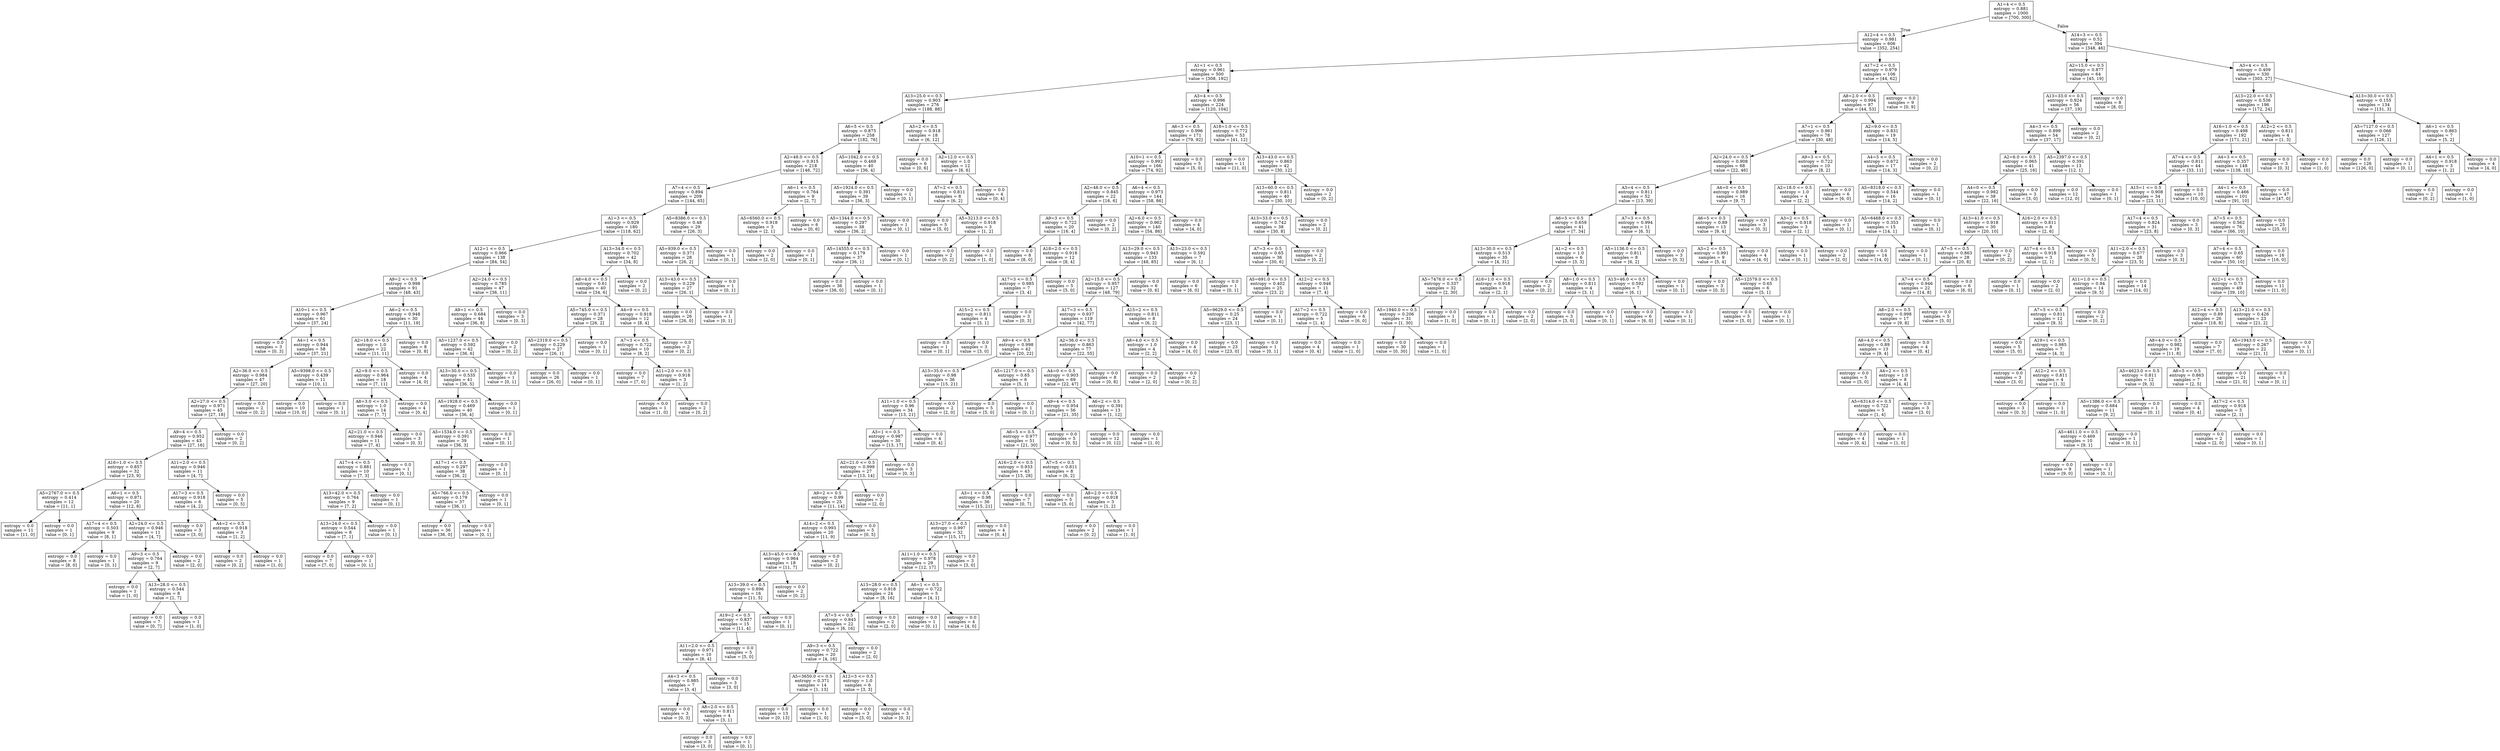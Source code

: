 digraph Tree {
node [shape=box] ;
0 [label="A1=4 <= 0.5\nentropy = 0.881\nsamples = 1000\nvalue = [700, 300]"] ;
1 [label="A12=4 <= 0.5\nentropy = 0.981\nsamples = 606\nvalue = [352, 254]"] ;
0 -> 1 [labeldistance=2.5, labelangle=45, headlabel="True"] ;
2 [label="A1=1 <= 0.5\nentropy = 0.961\nsamples = 500\nvalue = [308, 192]"] ;
1 -> 2 ;
3 [label="A13=25.0 <= 0.5\nentropy = 0.903\nsamples = 276\nvalue = [188, 88]"] ;
2 -> 3 ;
4 [label="A6=5 <= 0.5\nentropy = 0.875\nsamples = 258\nvalue = [182, 76]"] ;
3 -> 4 ;
5 [label="A2=48.0 <= 0.5\nentropy = 0.915\nsamples = 218\nvalue = [146, 72]"] ;
4 -> 5 ;
6 [label="A7=4 <= 0.5\nentropy = 0.894\nsamples = 209\nvalue = [144, 65]"] ;
5 -> 6 ;
7 [label="A1=3 <= 0.5\nentropy = 0.929\nsamples = 180\nvalue = [118, 62]"] ;
6 -> 7 ;
8 [label="A12=1 <= 0.5\nentropy = 0.966\nsamples = 138\nvalue = [84, 54]"] ;
7 -> 8 ;
9 [label="A9=2 <= 0.5\nentropy = 0.998\nsamples = 91\nvalue = [48, 43]"] ;
8 -> 9 ;
10 [label="A10=1 <= 0.5\nentropy = 0.967\nsamples = 61\nvalue = [37, 24]"] ;
9 -> 10 ;
11 [label="entropy = 0.0\nsamples = 3\nvalue = [0, 3]"] ;
10 -> 11 ;
12 [label="A4=1 <= 0.5\nentropy = 0.944\nsamples = 58\nvalue = [37, 21]"] ;
10 -> 12 ;
13 [label="A2=36.0 <= 0.5\nentropy = 0.984\nsamples = 47\nvalue = [27, 20]"] ;
12 -> 13 ;
14 [label="A2=27.0 <= 0.5\nentropy = 0.971\nsamples = 45\nvalue = [27, 18]"] ;
13 -> 14 ;
15 [label="A9=4 <= 0.5\nentropy = 0.952\nsamples = 43\nvalue = [27, 16]"] ;
14 -> 15 ;
16 [label="A16=1.0 <= 0.5\nentropy = 0.857\nsamples = 32\nvalue = [23, 9]"] ;
15 -> 16 ;
17 [label="A5=2767.0 <= 0.5\nentropy = 0.414\nsamples = 12\nvalue = [11, 1]"] ;
16 -> 17 ;
18 [label="entropy = 0.0\nsamples = 11\nvalue = [11, 0]"] ;
17 -> 18 ;
19 [label="entropy = 0.0\nsamples = 1\nvalue = [0, 1]"] ;
17 -> 19 ;
20 [label="A6=1 <= 0.5\nentropy = 0.971\nsamples = 20\nvalue = [12, 8]"] ;
16 -> 20 ;
21 [label="A17=4 <= 0.5\nentropy = 0.503\nsamples = 9\nvalue = [8, 1]"] ;
20 -> 21 ;
22 [label="entropy = 0.0\nsamples = 8\nvalue = [8, 0]"] ;
21 -> 22 ;
23 [label="entropy = 0.0\nsamples = 1\nvalue = [0, 1]"] ;
21 -> 23 ;
24 [label="A2=24.0 <= 0.5\nentropy = 0.946\nsamples = 11\nvalue = [4, 7]"] ;
20 -> 24 ;
25 [label="A9=3 <= 0.5\nentropy = 0.764\nsamples = 9\nvalue = [2, 7]"] ;
24 -> 25 ;
26 [label="entropy = 0.0\nsamples = 1\nvalue = [1, 0]"] ;
25 -> 26 ;
27 [label="A13=28.0 <= 0.5\nentropy = 0.544\nsamples = 8\nvalue = [1, 7]"] ;
25 -> 27 ;
28 [label="entropy = 0.0\nsamples = 7\nvalue = [0, 7]"] ;
27 -> 28 ;
29 [label="entropy = 0.0\nsamples = 1\nvalue = [1, 0]"] ;
27 -> 29 ;
30 [label="entropy = 0.0\nsamples = 2\nvalue = [2, 0]"] ;
24 -> 30 ;
31 [label="A11=2.0 <= 0.5\nentropy = 0.946\nsamples = 11\nvalue = [4, 7]"] ;
15 -> 31 ;
32 [label="A17=3 <= 0.5\nentropy = 0.918\nsamples = 6\nvalue = [4, 2]"] ;
31 -> 32 ;
33 [label="entropy = 0.0\nsamples = 3\nvalue = [3, 0]"] ;
32 -> 33 ;
34 [label="A4=2 <= 0.5\nentropy = 0.918\nsamples = 3\nvalue = [1, 2]"] ;
32 -> 34 ;
35 [label="entropy = 0.0\nsamples = 2\nvalue = [0, 2]"] ;
34 -> 35 ;
36 [label="entropy = 0.0\nsamples = 1\nvalue = [1, 0]"] ;
34 -> 36 ;
37 [label="entropy = 0.0\nsamples = 5\nvalue = [0, 5]"] ;
31 -> 37 ;
38 [label="entropy = 0.0\nsamples = 2\nvalue = [0, 2]"] ;
14 -> 38 ;
39 [label="entropy = 0.0\nsamples = 2\nvalue = [0, 2]"] ;
13 -> 39 ;
40 [label="A5=9398.0 <= 0.5\nentropy = 0.439\nsamples = 11\nvalue = [10, 1]"] ;
12 -> 40 ;
41 [label="entropy = 0.0\nsamples = 10\nvalue = [10, 0]"] ;
40 -> 41 ;
42 [label="entropy = 0.0\nsamples = 1\nvalue = [0, 1]"] ;
40 -> 42 ;
43 [label="A6=2 <= 0.5\nentropy = 0.948\nsamples = 30\nvalue = [11, 19]"] ;
9 -> 43 ;
44 [label="A2=18.0 <= 0.5\nentropy = 1.0\nsamples = 22\nvalue = [11, 11]"] ;
43 -> 44 ;
45 [label="A2=9.0 <= 0.5\nentropy = 0.964\nsamples = 18\nvalue = [7, 11]"] ;
44 -> 45 ;
46 [label="A8=3.0 <= 0.5\nentropy = 1.0\nsamples = 14\nvalue = [7, 7]"] ;
45 -> 46 ;
47 [label="A2=21.0 <= 0.5\nentropy = 0.946\nsamples = 11\nvalue = [7, 4]"] ;
46 -> 47 ;
48 [label="A17=4 <= 0.5\nentropy = 0.881\nsamples = 10\nvalue = [7, 3]"] ;
47 -> 48 ;
49 [label="A13=42.0 <= 0.5\nentropy = 0.764\nsamples = 9\nvalue = [7, 2]"] ;
48 -> 49 ;
50 [label="A13=24.0 <= 0.5\nentropy = 0.544\nsamples = 8\nvalue = [7, 1]"] ;
49 -> 50 ;
51 [label="entropy = 0.0\nsamples = 7\nvalue = [7, 0]"] ;
50 -> 51 ;
52 [label="entropy = 0.0\nsamples = 1\nvalue = [0, 1]"] ;
50 -> 52 ;
53 [label="entropy = 0.0\nsamples = 1\nvalue = [0, 1]"] ;
49 -> 53 ;
54 [label="entropy = 0.0\nsamples = 1\nvalue = [0, 1]"] ;
48 -> 54 ;
55 [label="entropy = 0.0\nsamples = 1\nvalue = [0, 1]"] ;
47 -> 55 ;
56 [label="entropy = 0.0\nsamples = 3\nvalue = [0, 3]"] ;
46 -> 56 ;
57 [label="entropy = 0.0\nsamples = 4\nvalue = [0, 4]"] ;
45 -> 57 ;
58 [label="entropy = 0.0\nsamples = 4\nvalue = [4, 0]"] ;
44 -> 58 ;
59 [label="entropy = 0.0\nsamples = 8\nvalue = [0, 8]"] ;
43 -> 59 ;
60 [label="A2=24.0 <= 0.5\nentropy = 0.785\nsamples = 47\nvalue = [36, 11]"] ;
8 -> 60 ;
61 [label="A9=1 <= 0.5\nentropy = 0.684\nsamples = 44\nvalue = [36, 8]"] ;
60 -> 61 ;
62 [label="A5=1237.0 <= 0.5\nentropy = 0.592\nsamples = 42\nvalue = [36, 6]"] ;
61 -> 62 ;
63 [label="A13=30.0 <= 0.5\nentropy = 0.535\nsamples = 41\nvalue = [36, 5]"] ;
62 -> 63 ;
64 [label="A5=1928.0 <= 0.5\nentropy = 0.469\nsamples = 40\nvalue = [36, 4]"] ;
63 -> 64 ;
65 [label="A5=1534.0 <= 0.5\nentropy = 0.391\nsamples = 39\nvalue = [36, 3]"] ;
64 -> 65 ;
66 [label="A17=1 <= 0.5\nentropy = 0.297\nsamples = 38\nvalue = [36, 2]"] ;
65 -> 66 ;
67 [label="A5=766.0 <= 0.5\nentropy = 0.179\nsamples = 37\nvalue = [36, 1]"] ;
66 -> 67 ;
68 [label="entropy = 0.0\nsamples = 36\nvalue = [36, 0]"] ;
67 -> 68 ;
69 [label="entropy = 0.0\nsamples = 1\nvalue = [0, 1]"] ;
67 -> 69 ;
70 [label="entropy = 0.0\nsamples = 1\nvalue = [0, 1]"] ;
66 -> 70 ;
71 [label="entropy = 0.0\nsamples = 1\nvalue = [0, 1]"] ;
65 -> 71 ;
72 [label="entropy = 0.0\nsamples = 1\nvalue = [0, 1]"] ;
64 -> 72 ;
73 [label="entropy = 0.0\nsamples = 1\nvalue = [0, 1]"] ;
63 -> 73 ;
74 [label="entropy = 0.0\nsamples = 1\nvalue = [0, 1]"] ;
62 -> 74 ;
75 [label="entropy = 0.0\nsamples = 2\nvalue = [0, 2]"] ;
61 -> 75 ;
76 [label="entropy = 0.0\nsamples = 3\nvalue = [0, 3]"] ;
60 -> 76 ;
77 [label="A13=34.0 <= 0.5\nentropy = 0.702\nsamples = 42\nvalue = [34, 8]"] ;
7 -> 77 ;
78 [label="A8=4.0 <= 0.5\nentropy = 0.61\nsamples = 40\nvalue = [34, 6]"] ;
77 -> 78 ;
79 [label="A5=745.0 <= 0.5\nentropy = 0.371\nsamples = 28\nvalue = [26, 2]"] ;
78 -> 79 ;
80 [label="A5=2319.0 <= 0.5\nentropy = 0.229\nsamples = 27\nvalue = [26, 1]"] ;
79 -> 80 ;
81 [label="entropy = 0.0\nsamples = 26\nvalue = [26, 0]"] ;
80 -> 81 ;
82 [label="entropy = 0.0\nsamples = 1\nvalue = [0, 1]"] ;
80 -> 82 ;
83 [label="entropy = 0.0\nsamples = 1\nvalue = [0, 1]"] ;
79 -> 83 ;
84 [label="A4=9 <= 0.5\nentropy = 0.918\nsamples = 12\nvalue = [8, 4]"] ;
78 -> 84 ;
85 [label="A7=3 <= 0.5\nentropy = 0.722\nsamples = 10\nvalue = [8, 2]"] ;
84 -> 85 ;
86 [label="entropy = 0.0\nsamples = 7\nvalue = [7, 0]"] ;
85 -> 86 ;
87 [label="A11=2.0 <= 0.5\nentropy = 0.918\nsamples = 3\nvalue = [1, 2]"] ;
85 -> 87 ;
88 [label="entropy = 0.0\nsamples = 1\nvalue = [1, 0]"] ;
87 -> 88 ;
89 [label="entropy = 0.0\nsamples = 2\nvalue = [0, 2]"] ;
87 -> 89 ;
90 [label="entropy = 0.0\nsamples = 2\nvalue = [0, 2]"] ;
84 -> 90 ;
91 [label="entropy = 0.0\nsamples = 2\nvalue = [0, 2]"] ;
77 -> 91 ;
92 [label="A5=8386.0 <= 0.5\nentropy = 0.48\nsamples = 29\nvalue = [26, 3]"] ;
6 -> 92 ;
93 [label="A5=939.0 <= 0.5\nentropy = 0.371\nsamples = 28\nvalue = [26, 2]"] ;
92 -> 93 ;
94 [label="A13=43.0 <= 0.5\nentropy = 0.229\nsamples = 27\nvalue = [26, 1]"] ;
93 -> 94 ;
95 [label="entropy = 0.0\nsamples = 26\nvalue = [26, 0]"] ;
94 -> 95 ;
96 [label="entropy = 0.0\nsamples = 1\nvalue = [0, 1]"] ;
94 -> 96 ;
97 [label="entropy = 0.0\nsamples = 1\nvalue = [0, 1]"] ;
93 -> 97 ;
98 [label="entropy = 0.0\nsamples = 1\nvalue = [0, 1]"] ;
92 -> 98 ;
99 [label="A6=1 <= 0.5\nentropy = 0.764\nsamples = 9\nvalue = [2, 7]"] ;
5 -> 99 ;
100 [label="A5=6560.0 <= 0.5\nentropy = 0.918\nsamples = 3\nvalue = [2, 1]"] ;
99 -> 100 ;
101 [label="entropy = 0.0\nsamples = 2\nvalue = [2, 0]"] ;
100 -> 101 ;
102 [label="entropy = 0.0\nsamples = 1\nvalue = [0, 1]"] ;
100 -> 102 ;
103 [label="entropy = 0.0\nsamples = 6\nvalue = [0, 6]"] ;
99 -> 103 ;
104 [label="A5=1042.0 <= 0.5\nentropy = 0.469\nsamples = 40\nvalue = [36, 4]"] ;
4 -> 104 ;
105 [label="A5=1924.0 <= 0.5\nentropy = 0.391\nsamples = 39\nvalue = [36, 3]"] ;
104 -> 105 ;
106 [label="A5=1344.0 <= 0.5\nentropy = 0.297\nsamples = 38\nvalue = [36, 2]"] ;
105 -> 106 ;
107 [label="A5=14555.0 <= 0.5\nentropy = 0.179\nsamples = 37\nvalue = [36, 1]"] ;
106 -> 107 ;
108 [label="entropy = 0.0\nsamples = 36\nvalue = [36, 0]"] ;
107 -> 108 ;
109 [label="entropy = 0.0\nsamples = 1\nvalue = [0, 1]"] ;
107 -> 109 ;
110 [label="entropy = 0.0\nsamples = 1\nvalue = [0, 1]"] ;
106 -> 110 ;
111 [label="entropy = 0.0\nsamples = 1\nvalue = [0, 1]"] ;
105 -> 111 ;
112 [label="entropy = 0.0\nsamples = 1\nvalue = [0, 1]"] ;
104 -> 112 ;
113 [label="A3=2 <= 0.5\nentropy = 0.918\nsamples = 18\nvalue = [6, 12]"] ;
3 -> 113 ;
114 [label="entropy = 0.0\nsamples = 6\nvalue = [0, 6]"] ;
113 -> 114 ;
115 [label="A2=12.0 <= 0.5\nentropy = 1.0\nsamples = 12\nvalue = [6, 6]"] ;
113 -> 115 ;
116 [label="A7=2 <= 0.5\nentropy = 0.811\nsamples = 8\nvalue = [6, 2]"] ;
115 -> 116 ;
117 [label="entropy = 0.0\nsamples = 5\nvalue = [5, 0]"] ;
116 -> 117 ;
118 [label="A5=3213.0 <= 0.5\nentropy = 0.918\nsamples = 3\nvalue = [1, 2]"] ;
116 -> 118 ;
119 [label="entropy = 0.0\nsamples = 2\nvalue = [0, 2]"] ;
118 -> 119 ;
120 [label="entropy = 0.0\nsamples = 1\nvalue = [1, 0]"] ;
118 -> 120 ;
121 [label="entropy = 0.0\nsamples = 4\nvalue = [0, 4]"] ;
115 -> 121 ;
122 [label="A3=4 <= 0.5\nentropy = 0.996\nsamples = 224\nvalue = [120, 104]"] ;
2 -> 122 ;
123 [label="A6=3 <= 0.5\nentropy = 0.996\nsamples = 171\nvalue = [79, 92]"] ;
122 -> 123 ;
124 [label="A10=1 <= 0.5\nentropy = 0.992\nsamples = 166\nvalue = [74, 92]"] ;
123 -> 124 ;
125 [label="A2=48.0 <= 0.5\nentropy = 0.845\nsamples = 22\nvalue = [16, 6]"] ;
124 -> 125 ;
126 [label="A9=3 <= 0.5\nentropy = 0.722\nsamples = 20\nvalue = [16, 4]"] ;
125 -> 126 ;
127 [label="entropy = 0.0\nsamples = 8\nvalue = [8, 0]"] ;
126 -> 127 ;
128 [label="A18=2.0 <= 0.5\nentropy = 0.918\nsamples = 12\nvalue = [8, 4]"] ;
126 -> 128 ;
129 [label="A17=3 <= 0.5\nentropy = 0.985\nsamples = 7\nvalue = [3, 4]"] ;
128 -> 129 ;
130 [label="A15=2 <= 0.5\nentropy = 0.811\nsamples = 4\nvalue = [3, 1]"] ;
129 -> 130 ;
131 [label="entropy = 0.0\nsamples = 1\nvalue = [0, 1]"] ;
130 -> 131 ;
132 [label="entropy = 0.0\nsamples = 3\nvalue = [3, 0]"] ;
130 -> 132 ;
133 [label="entropy = 0.0\nsamples = 3\nvalue = [0, 3]"] ;
129 -> 133 ;
134 [label="entropy = 0.0\nsamples = 5\nvalue = [5, 0]"] ;
128 -> 134 ;
135 [label="entropy = 0.0\nsamples = 2\nvalue = [0, 2]"] ;
125 -> 135 ;
136 [label="A6=4 <= 0.5\nentropy = 0.973\nsamples = 144\nvalue = [58, 86]"] ;
124 -> 136 ;
137 [label="A2=6.0 <= 0.5\nentropy = 0.962\nsamples = 140\nvalue = [54, 86]"] ;
136 -> 137 ;
138 [label="A13=29.0 <= 0.5\nentropy = 0.943\nsamples = 133\nvalue = [48, 85]"] ;
137 -> 138 ;
139 [label="A2=15.0 <= 0.5\nentropy = 0.957\nsamples = 127\nvalue = [48, 79]"] ;
138 -> 139 ;
140 [label="A17=3 <= 0.5\nentropy = 0.937\nsamples = 119\nvalue = [42, 77]"] ;
139 -> 140 ;
141 [label="A9=4 <= 0.5\nentropy = 0.998\nsamples = 42\nvalue = [20, 22]"] ;
140 -> 141 ;
142 [label="A13=35.0 <= 0.5\nentropy = 0.98\nsamples = 36\nvalue = [15, 21]"] ;
141 -> 142 ;
143 [label="A11=1.0 <= 0.5\nentropy = 0.96\nsamples = 34\nvalue = [13, 21]"] ;
142 -> 143 ;
144 [label="A3=1 <= 0.5\nentropy = 0.987\nsamples = 30\nvalue = [13, 17]"] ;
143 -> 144 ;
145 [label="A2=21.0 <= 0.5\nentropy = 0.999\nsamples = 27\nvalue = [13, 14]"] ;
144 -> 145 ;
146 [label="A9=2 <= 0.5\nentropy = 0.99\nsamples = 25\nvalue = [11, 14]"] ;
145 -> 146 ;
147 [label="A14=2 <= 0.5\nentropy = 0.993\nsamples = 20\nvalue = [11, 9]"] ;
146 -> 147 ;
148 [label="A13=45.0 <= 0.5\nentropy = 0.964\nsamples = 18\nvalue = [11, 7]"] ;
147 -> 148 ;
149 [label="A13=39.0 <= 0.5\nentropy = 0.896\nsamples = 16\nvalue = [11, 5]"] ;
148 -> 149 ;
150 [label="A19=2 <= 0.5\nentropy = 0.837\nsamples = 15\nvalue = [11, 4]"] ;
149 -> 150 ;
151 [label="A11=2.0 <= 0.5\nentropy = 0.971\nsamples = 10\nvalue = [6, 4]"] ;
150 -> 151 ;
152 [label="A4=3 <= 0.5\nentropy = 0.985\nsamples = 7\nvalue = [3, 4]"] ;
151 -> 152 ;
153 [label="entropy = 0.0\nsamples = 3\nvalue = [0, 3]"] ;
152 -> 153 ;
154 [label="A8=2.0 <= 0.5\nentropy = 0.811\nsamples = 4\nvalue = [3, 1]"] ;
152 -> 154 ;
155 [label="entropy = 0.0\nsamples = 3\nvalue = [3, 0]"] ;
154 -> 155 ;
156 [label="entropy = 0.0\nsamples = 1\nvalue = [0, 1]"] ;
154 -> 156 ;
157 [label="entropy = 0.0\nsamples = 3\nvalue = [3, 0]"] ;
151 -> 157 ;
158 [label="entropy = 0.0\nsamples = 5\nvalue = [5, 0]"] ;
150 -> 158 ;
159 [label="entropy = 0.0\nsamples = 1\nvalue = [0, 1]"] ;
149 -> 159 ;
160 [label="entropy = 0.0\nsamples = 2\nvalue = [0, 2]"] ;
148 -> 160 ;
161 [label="entropy = 0.0\nsamples = 2\nvalue = [0, 2]"] ;
147 -> 161 ;
162 [label="entropy = 0.0\nsamples = 5\nvalue = [0, 5]"] ;
146 -> 162 ;
163 [label="entropy = 0.0\nsamples = 2\nvalue = [2, 0]"] ;
145 -> 163 ;
164 [label="entropy = 0.0\nsamples = 3\nvalue = [0, 3]"] ;
144 -> 164 ;
165 [label="entropy = 0.0\nsamples = 4\nvalue = [0, 4]"] ;
143 -> 165 ;
166 [label="entropy = 0.0\nsamples = 2\nvalue = [2, 0]"] ;
142 -> 166 ;
167 [label="A5=1217.0 <= 0.5\nentropy = 0.65\nsamples = 6\nvalue = [5, 1]"] ;
141 -> 167 ;
168 [label="entropy = 0.0\nsamples = 5\nvalue = [5, 0]"] ;
167 -> 168 ;
169 [label="entropy = 0.0\nsamples = 1\nvalue = [0, 1]"] ;
167 -> 169 ;
170 [label="A2=36.0 <= 0.5\nentropy = 0.863\nsamples = 77\nvalue = [22, 55]"] ;
140 -> 170 ;
171 [label="A4=0 <= 0.5\nentropy = 0.903\nsamples = 69\nvalue = [22, 47]"] ;
170 -> 171 ;
172 [label="A9=4 <= 0.5\nentropy = 0.954\nsamples = 56\nvalue = [21, 35]"] ;
171 -> 172 ;
173 [label="A6=5 <= 0.5\nentropy = 0.977\nsamples = 51\nvalue = [21, 30]"] ;
172 -> 173 ;
174 [label="A16=2.0 <= 0.5\nentropy = 0.933\nsamples = 43\nvalue = [15, 28]"] ;
173 -> 174 ;
175 [label="A3=1 <= 0.5\nentropy = 0.98\nsamples = 36\nvalue = [15, 21]"] ;
174 -> 175 ;
176 [label="A13=27.0 <= 0.5\nentropy = 0.997\nsamples = 32\nvalue = [15, 17]"] ;
175 -> 176 ;
177 [label="A11=1.0 <= 0.5\nentropy = 0.978\nsamples = 29\nvalue = [12, 17]"] ;
176 -> 177 ;
178 [label="A13=28.0 <= 0.5\nentropy = 0.918\nsamples = 24\nvalue = [8, 16]"] ;
177 -> 178 ;
179 [label="A7=5 <= 0.5\nentropy = 0.845\nsamples = 22\nvalue = [6, 16]"] ;
178 -> 179 ;
180 [label="A9=3 <= 0.5\nentropy = 0.722\nsamples = 20\nvalue = [4, 16]"] ;
179 -> 180 ;
181 [label="A5=3650.0 <= 0.5\nentropy = 0.371\nsamples = 14\nvalue = [1, 13]"] ;
180 -> 181 ;
182 [label="entropy = 0.0\nsamples = 13\nvalue = [0, 13]"] ;
181 -> 182 ;
183 [label="entropy = 0.0\nsamples = 1\nvalue = [1, 0]"] ;
181 -> 183 ;
184 [label="A12=3 <= 0.5\nentropy = 1.0\nsamples = 6\nvalue = [3, 3]"] ;
180 -> 184 ;
185 [label="entropy = 0.0\nsamples = 3\nvalue = [3, 0]"] ;
184 -> 185 ;
186 [label="entropy = 0.0\nsamples = 3\nvalue = [0, 3]"] ;
184 -> 186 ;
187 [label="entropy = 0.0\nsamples = 2\nvalue = [2, 0]"] ;
179 -> 187 ;
188 [label="entropy = 0.0\nsamples = 2\nvalue = [2, 0]"] ;
178 -> 188 ;
189 [label="A6=1 <= 0.5\nentropy = 0.722\nsamples = 5\nvalue = [4, 1]"] ;
177 -> 189 ;
190 [label="entropy = 0.0\nsamples = 1\nvalue = [0, 1]"] ;
189 -> 190 ;
191 [label="entropy = 0.0\nsamples = 4\nvalue = [4, 0]"] ;
189 -> 191 ;
192 [label="entropy = 0.0\nsamples = 3\nvalue = [3, 0]"] ;
176 -> 192 ;
193 [label="entropy = 0.0\nsamples = 4\nvalue = [0, 4]"] ;
175 -> 193 ;
194 [label="entropy = 0.0\nsamples = 7\nvalue = [0, 7]"] ;
174 -> 194 ;
195 [label="A7=5 <= 0.5\nentropy = 0.811\nsamples = 8\nvalue = [6, 2]"] ;
173 -> 195 ;
196 [label="entropy = 0.0\nsamples = 5\nvalue = [5, 0]"] ;
195 -> 196 ;
197 [label="A8=2.0 <= 0.5\nentropy = 0.918\nsamples = 3\nvalue = [1, 2]"] ;
195 -> 197 ;
198 [label="entropy = 0.0\nsamples = 2\nvalue = [0, 2]"] ;
197 -> 198 ;
199 [label="entropy = 0.0\nsamples = 1\nvalue = [1, 0]"] ;
197 -> 199 ;
200 [label="entropy = 0.0\nsamples = 5\nvalue = [0, 5]"] ;
172 -> 200 ;
201 [label="A6=2 <= 0.5\nentropy = 0.391\nsamples = 13\nvalue = [1, 12]"] ;
171 -> 201 ;
202 [label="entropy = 0.0\nsamples = 12\nvalue = [0, 12]"] ;
201 -> 202 ;
203 [label="entropy = 0.0\nsamples = 1\nvalue = [1, 0]"] ;
201 -> 203 ;
204 [label="entropy = 0.0\nsamples = 8\nvalue = [0, 8]"] ;
170 -> 204 ;
205 [label="A15=2 <= 0.5\nentropy = 0.811\nsamples = 8\nvalue = [6, 2]"] ;
139 -> 205 ;
206 [label="A8=4.0 <= 0.5\nentropy = 1.0\nsamples = 4\nvalue = [2, 2]"] ;
205 -> 206 ;
207 [label="entropy = 0.0\nsamples = 2\nvalue = [2, 0]"] ;
206 -> 207 ;
208 [label="entropy = 0.0\nsamples = 2\nvalue = [0, 2]"] ;
206 -> 208 ;
209 [label="entropy = 0.0\nsamples = 4\nvalue = [4, 0]"] ;
205 -> 209 ;
210 [label="entropy = 0.0\nsamples = 6\nvalue = [0, 6]"] ;
138 -> 210 ;
211 [label="A13=23.0 <= 0.5\nentropy = 0.592\nsamples = 7\nvalue = [6, 1]"] ;
137 -> 211 ;
212 [label="entropy = 0.0\nsamples = 6\nvalue = [6, 0]"] ;
211 -> 212 ;
213 [label="entropy = 0.0\nsamples = 1\nvalue = [0, 1]"] ;
211 -> 213 ;
214 [label="entropy = 0.0\nsamples = 4\nvalue = [4, 0]"] ;
136 -> 214 ;
215 [label="entropy = 0.0\nsamples = 5\nvalue = [5, 0]"] ;
123 -> 215 ;
216 [label="A18=1.0 <= 0.5\nentropy = 0.772\nsamples = 53\nvalue = [41, 12]"] ;
122 -> 216 ;
217 [label="entropy = 0.0\nsamples = 11\nvalue = [11, 0]"] ;
216 -> 217 ;
218 [label="A13=43.0 <= 0.5\nentropy = 0.863\nsamples = 42\nvalue = [30, 12]"] ;
216 -> 218 ;
219 [label="A13=60.0 <= 0.5\nentropy = 0.811\nsamples = 40\nvalue = [30, 10]"] ;
218 -> 219 ;
220 [label="A13=33.0 <= 0.5\nentropy = 0.742\nsamples = 38\nvalue = [30, 8]"] ;
219 -> 220 ;
221 [label="A7=3 <= 0.5\nentropy = 0.65\nsamples = 36\nvalue = [30, 6]"] ;
220 -> 221 ;
222 [label="A5=691.0 <= 0.5\nentropy = 0.402\nsamples = 25\nvalue = [23, 2]"] ;
221 -> 222 ;
223 [label="A5=9629.0 <= 0.5\nentropy = 0.25\nsamples = 24\nvalue = [23, 1]"] ;
222 -> 223 ;
224 [label="entropy = 0.0\nsamples = 23\nvalue = [23, 0]"] ;
223 -> 224 ;
225 [label="entropy = 0.0\nsamples = 1\nvalue = [0, 1]"] ;
223 -> 225 ;
226 [label="entropy = 0.0\nsamples = 1\nvalue = [0, 1]"] ;
222 -> 226 ;
227 [label="A12=2 <= 0.5\nentropy = 0.946\nsamples = 11\nvalue = [7, 4]"] ;
221 -> 227 ;
228 [label="A17=2 <= 0.5\nentropy = 0.722\nsamples = 5\nvalue = [1, 4]"] ;
227 -> 228 ;
229 [label="entropy = 0.0\nsamples = 4\nvalue = [0, 4]"] ;
228 -> 229 ;
230 [label="entropy = 0.0\nsamples = 1\nvalue = [1, 0]"] ;
228 -> 230 ;
231 [label="entropy = 0.0\nsamples = 6\nvalue = [6, 0]"] ;
227 -> 231 ;
232 [label="entropy = 0.0\nsamples = 2\nvalue = [0, 2]"] ;
220 -> 232 ;
233 [label="entropy = 0.0\nsamples = 2\nvalue = [0, 2]"] ;
219 -> 233 ;
234 [label="entropy = 0.0\nsamples = 2\nvalue = [0, 2]"] ;
218 -> 234 ;
235 [label="A17=2 <= 0.5\nentropy = 0.979\nsamples = 106\nvalue = [44, 62]"] ;
1 -> 235 ;
236 [label="A8=2.0 <= 0.5\nentropy = 0.994\nsamples = 97\nvalue = [44, 53]"] ;
235 -> 236 ;
237 [label="A7=1 <= 0.5\nentropy = 0.961\nsamples = 78\nvalue = [30, 48]"] ;
236 -> 237 ;
238 [label="A2=24.0 <= 0.5\nentropy = 0.908\nsamples = 68\nvalue = [22, 46]"] ;
237 -> 238 ;
239 [label="A3=4 <= 0.5\nentropy = 0.811\nsamples = 52\nvalue = [13, 39]"] ;
238 -> 239 ;
240 [label="A6=5 <= 0.5\nentropy = 0.659\nsamples = 41\nvalue = [7, 34]"] ;
239 -> 240 ;
241 [label="A13=30.0 <= 0.5\nentropy = 0.513\nsamples = 35\nvalue = [4, 31]"] ;
240 -> 241 ;
242 [label="A5=7476.0 <= 0.5\nentropy = 0.337\nsamples = 32\nvalue = [2, 30]"] ;
241 -> 242 ;
243 [label="A5=1940.0 <= 0.5\nentropy = 0.206\nsamples = 31\nvalue = [1, 30]"] ;
242 -> 243 ;
244 [label="entropy = 0.0\nsamples = 30\nvalue = [0, 30]"] ;
243 -> 244 ;
245 [label="entropy = 0.0\nsamples = 1\nvalue = [1, 0]"] ;
243 -> 245 ;
246 [label="entropy = 0.0\nsamples = 1\nvalue = [1, 0]"] ;
242 -> 246 ;
247 [label="A16=1.0 <= 0.5\nentropy = 0.918\nsamples = 3\nvalue = [2, 1]"] ;
241 -> 247 ;
248 [label="entropy = 0.0\nsamples = 1\nvalue = [0, 1]"] ;
247 -> 248 ;
249 [label="entropy = 0.0\nsamples = 2\nvalue = [2, 0]"] ;
247 -> 249 ;
250 [label="A1=2 <= 0.5\nentropy = 1.0\nsamples = 6\nvalue = [3, 3]"] ;
240 -> 250 ;
251 [label="entropy = 0.0\nsamples = 2\nvalue = [0, 2]"] ;
250 -> 251 ;
252 [label="A8=1.0 <= 0.5\nentropy = 0.811\nsamples = 4\nvalue = [3, 1]"] ;
250 -> 252 ;
253 [label="entropy = 0.0\nsamples = 3\nvalue = [3, 0]"] ;
252 -> 253 ;
254 [label="entropy = 0.0\nsamples = 1\nvalue = [0, 1]"] ;
252 -> 254 ;
255 [label="A7=3 <= 0.5\nentropy = 0.994\nsamples = 11\nvalue = [6, 5]"] ;
239 -> 255 ;
256 [label="A5=1136.0 <= 0.5\nentropy = 0.811\nsamples = 8\nvalue = [6, 2]"] ;
255 -> 256 ;
257 [label="A13=46.0 <= 0.5\nentropy = 0.592\nsamples = 7\nvalue = [6, 1]"] ;
256 -> 257 ;
258 [label="entropy = 0.0\nsamples = 6\nvalue = [6, 0]"] ;
257 -> 258 ;
259 [label="entropy = 0.0\nsamples = 1\nvalue = [0, 1]"] ;
257 -> 259 ;
260 [label="entropy = 0.0\nsamples = 1\nvalue = [0, 1]"] ;
256 -> 260 ;
261 [label="entropy = 0.0\nsamples = 3\nvalue = [0, 3]"] ;
255 -> 261 ;
262 [label="A4=0 <= 0.5\nentropy = 0.989\nsamples = 16\nvalue = [9, 7]"] ;
238 -> 262 ;
263 [label="A6=5 <= 0.5\nentropy = 0.89\nsamples = 13\nvalue = [9, 4]"] ;
262 -> 263 ;
264 [label="A3=2 <= 0.5\nentropy = 0.991\nsamples = 9\nvalue = [5, 4]"] ;
263 -> 264 ;
265 [label="entropy = 0.0\nsamples = 3\nvalue = [0, 3]"] ;
264 -> 265 ;
266 [label="A5=12579.0 <= 0.5\nentropy = 0.65\nsamples = 6\nvalue = [5, 1]"] ;
264 -> 266 ;
267 [label="entropy = 0.0\nsamples = 5\nvalue = [5, 0]"] ;
266 -> 267 ;
268 [label="entropy = 0.0\nsamples = 1\nvalue = [0, 1]"] ;
266 -> 268 ;
269 [label="entropy = 0.0\nsamples = 4\nvalue = [4, 0]"] ;
263 -> 269 ;
270 [label="entropy = 0.0\nsamples = 3\nvalue = [0, 3]"] ;
262 -> 270 ;
271 [label="A9=3 <= 0.5\nentropy = 0.722\nsamples = 10\nvalue = [8, 2]"] ;
237 -> 271 ;
272 [label="A2=18.0 <= 0.5\nentropy = 1.0\nsamples = 4\nvalue = [2, 2]"] ;
271 -> 272 ;
273 [label="A3=2 <= 0.5\nentropy = 0.918\nsamples = 3\nvalue = [2, 1]"] ;
272 -> 273 ;
274 [label="entropy = 0.0\nsamples = 1\nvalue = [0, 1]"] ;
273 -> 274 ;
275 [label="entropy = 0.0\nsamples = 2\nvalue = [2, 0]"] ;
273 -> 275 ;
276 [label="entropy = 0.0\nsamples = 1\nvalue = [0, 1]"] ;
272 -> 276 ;
277 [label="entropy = 0.0\nsamples = 6\nvalue = [6, 0]"] ;
271 -> 277 ;
278 [label="A2=9.0 <= 0.5\nentropy = 0.831\nsamples = 19\nvalue = [14, 5]"] ;
236 -> 278 ;
279 [label="A4=5 <= 0.5\nentropy = 0.672\nsamples = 17\nvalue = [14, 3]"] ;
278 -> 279 ;
280 [label="A5=8318.0 <= 0.5\nentropy = 0.544\nsamples = 16\nvalue = [14, 2]"] ;
279 -> 280 ;
281 [label="A5=6468.0 <= 0.5\nentropy = 0.353\nsamples = 15\nvalue = [14, 1]"] ;
280 -> 281 ;
282 [label="entropy = 0.0\nsamples = 14\nvalue = [14, 0]"] ;
281 -> 282 ;
283 [label="entropy = 0.0\nsamples = 1\nvalue = [0, 1]"] ;
281 -> 283 ;
284 [label="entropy = 0.0\nsamples = 1\nvalue = [0, 1]"] ;
280 -> 284 ;
285 [label="entropy = 0.0\nsamples = 1\nvalue = [0, 1]"] ;
279 -> 285 ;
286 [label="entropy = 0.0\nsamples = 2\nvalue = [0, 2]"] ;
278 -> 286 ;
287 [label="entropy = 0.0\nsamples = 9\nvalue = [0, 9]"] ;
235 -> 287 ;
288 [label="A14=3 <= 0.5\nentropy = 0.52\nsamples = 394\nvalue = [348, 46]"] ;
0 -> 288 [labeldistance=2.5, labelangle=-45, headlabel="False"] ;
289 [label="A2=15.0 <= 0.5\nentropy = 0.877\nsamples = 64\nvalue = [45, 19]"] ;
288 -> 289 ;
290 [label="A13=33.0 <= 0.5\nentropy = 0.924\nsamples = 56\nvalue = [37, 19]"] ;
289 -> 290 ;
291 [label="A4=3 <= 0.5\nentropy = 0.899\nsamples = 54\nvalue = [37, 17]"] ;
290 -> 291 ;
292 [label="A2=6.0 <= 0.5\nentropy = 0.965\nsamples = 41\nvalue = [25, 16]"] ;
291 -> 292 ;
293 [label="A4=0 <= 0.5\nentropy = 0.982\nsamples = 38\nvalue = [22, 16]"] ;
292 -> 293 ;
294 [label="A13=41.0 <= 0.5\nentropy = 0.918\nsamples = 30\nvalue = [20, 10]"] ;
293 -> 294 ;
295 [label="A7=5 <= 0.5\nentropy = 0.863\nsamples = 28\nvalue = [20, 8]"] ;
294 -> 295 ;
296 [label="A7=4 <= 0.5\nentropy = 0.946\nsamples = 22\nvalue = [14, 8]"] ;
295 -> 296 ;
297 [label="A8=2.0 <= 0.5\nentropy = 0.998\nsamples = 17\nvalue = [9, 8]"] ;
296 -> 297 ;
298 [label="A8=4.0 <= 0.5\nentropy = 0.89\nsamples = 13\nvalue = [9, 4]"] ;
297 -> 298 ;
299 [label="entropy = 0.0\nsamples = 5\nvalue = [5, 0]"] ;
298 -> 299 ;
300 [label="A4=2 <= 0.5\nentropy = 1.0\nsamples = 8\nvalue = [4, 4]"] ;
298 -> 300 ;
301 [label="A5=6314.0 <= 0.5\nentropy = 0.722\nsamples = 5\nvalue = [1, 4]"] ;
300 -> 301 ;
302 [label="entropy = 0.0\nsamples = 4\nvalue = [0, 4]"] ;
301 -> 302 ;
303 [label="entropy = 0.0\nsamples = 1\nvalue = [1, 0]"] ;
301 -> 303 ;
304 [label="entropy = 0.0\nsamples = 3\nvalue = [3, 0]"] ;
300 -> 304 ;
305 [label="entropy = 0.0\nsamples = 4\nvalue = [0, 4]"] ;
297 -> 305 ;
306 [label="entropy = 0.0\nsamples = 5\nvalue = [5, 0]"] ;
296 -> 306 ;
307 [label="entropy = 0.0\nsamples = 6\nvalue = [6, 0]"] ;
295 -> 307 ;
308 [label="entropy = 0.0\nsamples = 2\nvalue = [0, 2]"] ;
294 -> 308 ;
309 [label="A16=2.0 <= 0.5\nentropy = 0.811\nsamples = 8\nvalue = [2, 6]"] ;
293 -> 309 ;
310 [label="A17=4 <= 0.5\nentropy = 0.918\nsamples = 3\nvalue = [2, 1]"] ;
309 -> 310 ;
311 [label="entropy = 0.0\nsamples = 1\nvalue = [0, 1]"] ;
310 -> 311 ;
312 [label="entropy = 0.0\nsamples = 2\nvalue = [2, 0]"] ;
310 -> 312 ;
313 [label="entropy = 0.0\nsamples = 5\nvalue = [0, 5]"] ;
309 -> 313 ;
314 [label="entropy = 0.0\nsamples = 3\nvalue = [3, 0]"] ;
292 -> 314 ;
315 [label="A5=2397.0 <= 0.5\nentropy = 0.391\nsamples = 13\nvalue = [12, 1]"] ;
291 -> 315 ;
316 [label="entropy = 0.0\nsamples = 12\nvalue = [12, 0]"] ;
315 -> 316 ;
317 [label="entropy = 0.0\nsamples = 1\nvalue = [0, 1]"] ;
315 -> 317 ;
318 [label="entropy = 0.0\nsamples = 2\nvalue = [0, 2]"] ;
290 -> 318 ;
319 [label="entropy = 0.0\nsamples = 8\nvalue = [8, 0]"] ;
289 -> 319 ;
320 [label="A3=4 <= 0.5\nentropy = 0.409\nsamples = 330\nvalue = [303, 27]"] ;
288 -> 320 ;
321 [label="A13=22.0 <= 0.5\nentropy = 0.536\nsamples = 196\nvalue = [172, 24]"] ;
320 -> 321 ;
322 [label="A16=1.0 <= 0.5\nentropy = 0.498\nsamples = 192\nvalue = [171, 21]"] ;
321 -> 322 ;
323 [label="A7=4 <= 0.5\nentropy = 0.811\nsamples = 44\nvalue = [33, 11]"] ;
322 -> 323 ;
324 [label="A15=1 <= 0.5\nentropy = 0.908\nsamples = 34\nvalue = [23, 11]"] ;
323 -> 324 ;
325 [label="A17=4 <= 0.5\nentropy = 0.824\nsamples = 31\nvalue = [23, 8]"] ;
324 -> 325 ;
326 [label="A11=2.0 <= 0.5\nentropy = 0.677\nsamples = 28\nvalue = [23, 5]"] ;
325 -> 326 ;
327 [label="A11=1.0 <= 0.5\nentropy = 0.94\nsamples = 14\nvalue = [9, 5]"] ;
326 -> 327 ;
328 [label="A7=5 <= 0.5\nentropy = 0.811\nsamples = 12\nvalue = [9, 3]"] ;
327 -> 328 ;
329 [label="entropy = 0.0\nsamples = 5\nvalue = [5, 0]"] ;
328 -> 329 ;
330 [label="A19=1 <= 0.5\nentropy = 0.985\nsamples = 7\nvalue = [4, 3]"] ;
328 -> 330 ;
331 [label="entropy = 0.0\nsamples = 3\nvalue = [3, 0]"] ;
330 -> 331 ;
332 [label="A12=2 <= 0.5\nentropy = 0.811\nsamples = 4\nvalue = [1, 3]"] ;
330 -> 332 ;
333 [label="entropy = 0.0\nsamples = 3\nvalue = [0, 3]"] ;
332 -> 333 ;
334 [label="entropy = 0.0\nsamples = 1\nvalue = [1, 0]"] ;
332 -> 334 ;
335 [label="entropy = 0.0\nsamples = 2\nvalue = [0, 2]"] ;
327 -> 335 ;
336 [label="entropy = 0.0\nsamples = 14\nvalue = [14, 0]"] ;
326 -> 336 ;
337 [label="entropy = 0.0\nsamples = 3\nvalue = [0, 3]"] ;
325 -> 337 ;
338 [label="entropy = 0.0\nsamples = 3\nvalue = [0, 3]"] ;
324 -> 338 ;
339 [label="entropy = 0.0\nsamples = 10\nvalue = [10, 0]"] ;
323 -> 339 ;
340 [label="A4=3 <= 0.5\nentropy = 0.357\nsamples = 148\nvalue = [138, 10]"] ;
322 -> 340 ;
341 [label="A4=1 <= 0.5\nentropy = 0.466\nsamples = 101\nvalue = [91, 10]"] ;
340 -> 341 ;
342 [label="A7=5 <= 0.5\nentropy = 0.562\nsamples = 76\nvalue = [66, 10]"] ;
341 -> 342 ;
343 [label="A7=4 <= 0.5\nentropy = 0.65\nsamples = 60\nvalue = [50, 10]"] ;
342 -> 343 ;
344 [label="A12=1 <= 0.5\nentropy = 0.73\nsamples = 49\nvalue = [39, 10]"] ;
343 -> 344 ;
345 [label="A12=4 <= 0.5\nentropy = 0.89\nsamples = 26\nvalue = [18, 8]"] ;
344 -> 345 ;
346 [label="A8=4.0 <= 0.5\nentropy = 0.982\nsamples = 19\nvalue = [11, 8]"] ;
345 -> 346 ;
347 [label="A5=4623.0 <= 0.5\nentropy = 0.811\nsamples = 12\nvalue = [9, 3]"] ;
346 -> 347 ;
348 [label="A5=1386.0 <= 0.5\nentropy = 0.684\nsamples = 11\nvalue = [9, 2]"] ;
347 -> 348 ;
349 [label="A5=4611.0 <= 0.5\nentropy = 0.469\nsamples = 10\nvalue = [9, 1]"] ;
348 -> 349 ;
350 [label="entropy = 0.0\nsamples = 9\nvalue = [9, 0]"] ;
349 -> 350 ;
351 [label="entropy = 0.0\nsamples = 1\nvalue = [0, 1]"] ;
349 -> 351 ;
352 [label="entropy = 0.0\nsamples = 1\nvalue = [0, 1]"] ;
348 -> 352 ;
353 [label="entropy = 0.0\nsamples = 1\nvalue = [0, 1]"] ;
347 -> 353 ;
354 [label="A6=5 <= 0.5\nentropy = 0.863\nsamples = 7\nvalue = [2, 5]"] ;
346 -> 354 ;
355 [label="entropy = 0.0\nsamples = 4\nvalue = [0, 4]"] ;
354 -> 355 ;
356 [label="A17=2 <= 0.5\nentropy = 0.918\nsamples = 3\nvalue = [2, 1]"] ;
354 -> 356 ;
357 [label="entropy = 0.0\nsamples = 2\nvalue = [2, 0]"] ;
356 -> 357 ;
358 [label="entropy = 0.0\nsamples = 1\nvalue = [0, 1]"] ;
356 -> 358 ;
359 [label="entropy = 0.0\nsamples = 7\nvalue = [7, 0]"] ;
345 -> 359 ;
360 [label="A13=21.0 <= 0.5\nentropy = 0.426\nsamples = 23\nvalue = [21, 2]"] ;
344 -> 360 ;
361 [label="A5=1943.0 <= 0.5\nentropy = 0.267\nsamples = 22\nvalue = [21, 1]"] ;
360 -> 361 ;
362 [label="entropy = 0.0\nsamples = 21\nvalue = [21, 0]"] ;
361 -> 362 ;
363 [label="entropy = 0.0\nsamples = 1\nvalue = [0, 1]"] ;
361 -> 363 ;
364 [label="entropy = 0.0\nsamples = 1\nvalue = [0, 1]"] ;
360 -> 364 ;
365 [label="entropy = 0.0\nsamples = 11\nvalue = [11, 0]"] ;
343 -> 365 ;
366 [label="entropy = 0.0\nsamples = 16\nvalue = [16, 0]"] ;
342 -> 366 ;
367 [label="entropy = 0.0\nsamples = 25\nvalue = [25, 0]"] ;
341 -> 367 ;
368 [label="entropy = 0.0\nsamples = 47\nvalue = [47, 0]"] ;
340 -> 368 ;
369 [label="A12=2 <= 0.5\nentropy = 0.811\nsamples = 4\nvalue = [1, 3]"] ;
321 -> 369 ;
370 [label="entropy = 0.0\nsamples = 3\nvalue = [0, 3]"] ;
369 -> 370 ;
371 [label="entropy = 0.0\nsamples = 1\nvalue = [1, 0]"] ;
369 -> 371 ;
372 [label="A13=30.0 <= 0.5\nentropy = 0.155\nsamples = 134\nvalue = [131, 3]"] ;
320 -> 372 ;
373 [label="A5=7127.0 <= 0.5\nentropy = 0.066\nsamples = 127\nvalue = [126, 1]"] ;
372 -> 373 ;
374 [label="entropy = 0.0\nsamples = 126\nvalue = [126, 0]"] ;
373 -> 374 ;
375 [label="entropy = 0.0\nsamples = 1\nvalue = [0, 1]"] ;
373 -> 375 ;
376 [label="A6=1 <= 0.5\nentropy = 0.863\nsamples = 7\nvalue = [5, 2]"] ;
372 -> 376 ;
377 [label="A4=1 <= 0.5\nentropy = 0.918\nsamples = 3\nvalue = [1, 2]"] ;
376 -> 377 ;
378 [label="entropy = 0.0\nsamples = 2\nvalue = [0, 2]"] ;
377 -> 378 ;
379 [label="entropy = 0.0\nsamples = 1\nvalue = [1, 0]"] ;
377 -> 379 ;
380 [label="entropy = 0.0\nsamples = 4\nvalue = [4, 0]"] ;
376 -> 380 ;
}